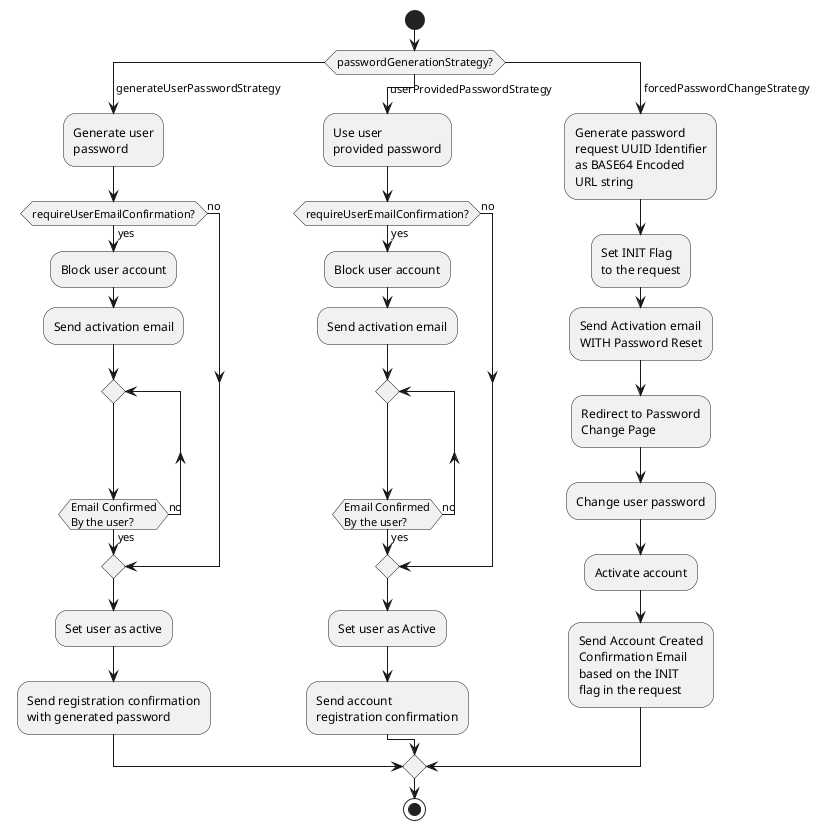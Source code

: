 @startuml
  start
  switch (passwordGenerationStrategy?)
  case ( generateUserPasswordStrategy )
    :Generate user
    password;
    if (requireUserEmailConfirmation?) then (yes)
    :Block user account;
    :Send activation email;
      repeat
          repeat while (Email Confirmed\nBy the user?) is (no) not (yes)
    else (no)
    end if
    :Set user as active;
    :Send registration confirmation
    with generated password;
  case ( userProvidedPasswordStrategy )
    :Use user
    provided password;
    if (requireUserEmailConfirmation?) then (yes)
      :Block user account;
      :Send activation email;
      repeat
      repeat while (Email Confirmed\nBy the user?) is (no) not (yes)
    else (no)
    end if
    :Set user as Active;
    :Send account
    registration confirmation;
  case ( forcedPasswordChangeStrategy )
    :Generate password
    request UUID Identifier
    as BASE64 Encoded
    URL string;
    :Set INIT Flag
    to the request;
    :Send Activation email
    WITH Password Reset;
    :Redirect to Password
    Change Page;
    :Change user password;
    :Activate account;
    :Send Account Created
    Confirmation Email
    based on the INIT
    flag in the request;
  endswitch
  stop
@enduml